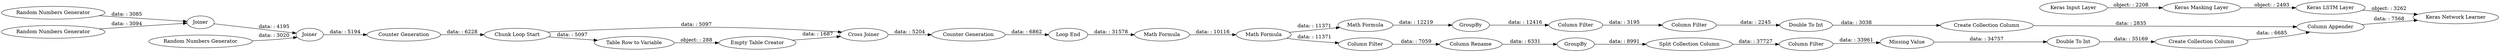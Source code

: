 digraph {
	"-3087149121245135299_35" [label="Double To Int"]
	"-3087149121245135299_7" [label=Joiner]
	"-3087149121245135299_6" [label=Joiner]
	"-3087149121245135299_10" [label="Empty Table Creator"]
	"-3087149121245135299_22" [label="Math Formula"]
	"-3087149121245135299_29" [label="Keras Network Learner"]
	"-3087149121245135299_12" [label="Loop End"]
	"-3087149121245135299_28" [label="Keras LSTM Layer"]
	"-3087149121245135299_25" [label="Missing Value"]
	"-3087149121245135299_23" [label=GroupBy]
	"-3087149121245135299_16" [label="Math Formula"]
	"-3087149121245135299_26" [label="Keras Input Layer"]
	"-3087149121245135299_15" [label="Math Formula"]
	"-3087149121245135299_33" [label="Column Appender"]
	"-3087149121245135299_34" [label="Double To Int"]
	"-3087149121245135299_27" [label="Keras Masking Layer"]
	"-3087149121245135299_8" [label="Chunk Loop Start"]
	"-3087149121245135299_4" [label="Random Numbers Generator"]
	"-3087149121245135299_5" [label="Random Numbers Generator"]
	"-3087149121245135299_11" [label="Cross Joiner"]
	"-3087149121245135299_19" [label=GroupBy]
	"-3087149121245135299_18" [label="Column Rename"]
	"-3087149121245135299_14" [label="Counter Generation"]
	"-3087149121245135299_3" [label="Random Numbers Generator"]
	"-3087149121245135299_20" [label="Split Collection Column"]
	"-3087149121245135299_9" [label="Table Row to Variable"]
	"-3087149121245135299_24" [label="Column Filter"]
	"-3087149121245135299_17" [label="Column Filter"]
	"-3087149121245135299_32" [label="Column Filter"]
	"-3087149121245135299_21" [label="Column Filter"]
	"-3087149121245135299_13" [label="Counter Generation"]
	"-3087149121245135299_31" [label="Create Collection Column"]
	"-3087149121245135299_30" [label="Create Collection Column"]
	"-3087149121245135299_5" -> "-3087149121245135299_7" [label="data: : 3020"]
	"-3087149121245135299_18" -> "-3087149121245135299_19" [label="data: : 6331"]
	"-3087149121245135299_16" -> "-3087149121245135299_17" [label="data: : 11371"]
	"-3087149121245135299_27" -> "-3087149121245135299_28" [label="object: : 2493"]
	"-3087149121245135299_11" -> "-3087149121245135299_14" [label="data: : 5204"]
	"-3087149121245135299_6" -> "-3087149121245135299_7" [label="data: : 4195"]
	"-3087149121245135299_8" -> "-3087149121245135299_11" [label="data: : 5097"]
	"-3087149121245135299_34" -> "-3087149121245135299_30" [label="data: : 35169"]
	"-3087149121245135299_3" -> "-3087149121245135299_6" [label="data: : 3094"]
	"-3087149121245135299_10" -> "-3087149121245135299_11" [label="data: : 1687"]
	"-3087149121245135299_15" -> "-3087149121245135299_16" [label="data: : 10116"]
	"-3087149121245135299_4" -> "-3087149121245135299_6" [label="data: : 3085"]
	"-3087149121245135299_16" -> "-3087149121245135299_22" [label="data: : 11371"]
	"-3087149121245135299_23" -> "-3087149121245135299_24" [label="data: : 12416"]
	"-3087149121245135299_19" -> "-3087149121245135299_20" [label="data: : 8991"]
	"-3087149121245135299_7" -> "-3087149121245135299_13" [label="data: : 5194"]
	"-3087149121245135299_12" -> "-3087149121245135299_15" [label="data: : 31578"]
	"-3087149121245135299_13" -> "-3087149121245135299_8" [label="data: : 6228"]
	"-3087149121245135299_22" -> "-3087149121245135299_23" [label="data: : 12219"]
	"-3087149121245135299_9" -> "-3087149121245135299_10" [label="object: : 288"]
	"-3087149121245135299_24" -> "-3087149121245135299_32" [label="data: : 3195"]
	"-3087149121245135299_31" -> "-3087149121245135299_33" [label="data: : 2835"]
	"-3087149121245135299_25" -> "-3087149121245135299_34" [label="data: : 34757"]
	"-3087149121245135299_14" -> "-3087149121245135299_12" [label="data: : 6862"]
	"-3087149121245135299_28" -> "-3087149121245135299_29" [label="object: : 3262"]
	"-3087149121245135299_33" -> "-3087149121245135299_29" [label="data: : 7568"]
	"-3087149121245135299_26" -> "-3087149121245135299_27" [label="object: : 2208"]
	"-3087149121245135299_17" -> "-3087149121245135299_18" [label="data: : 7059"]
	"-3087149121245135299_30" -> "-3087149121245135299_33" [label="data: : 6685"]
	"-3087149121245135299_32" -> "-3087149121245135299_35" [label="data: : 2245"]
	"-3087149121245135299_8" -> "-3087149121245135299_9" [label="data: : 5097"]
	"-3087149121245135299_35" -> "-3087149121245135299_31" [label="data: : 3038"]
	"-3087149121245135299_20" -> "-3087149121245135299_21" [label="data: : 37727"]
	"-3087149121245135299_21" -> "-3087149121245135299_25" [label="data: : 33961"]
	rankdir=LR
}
